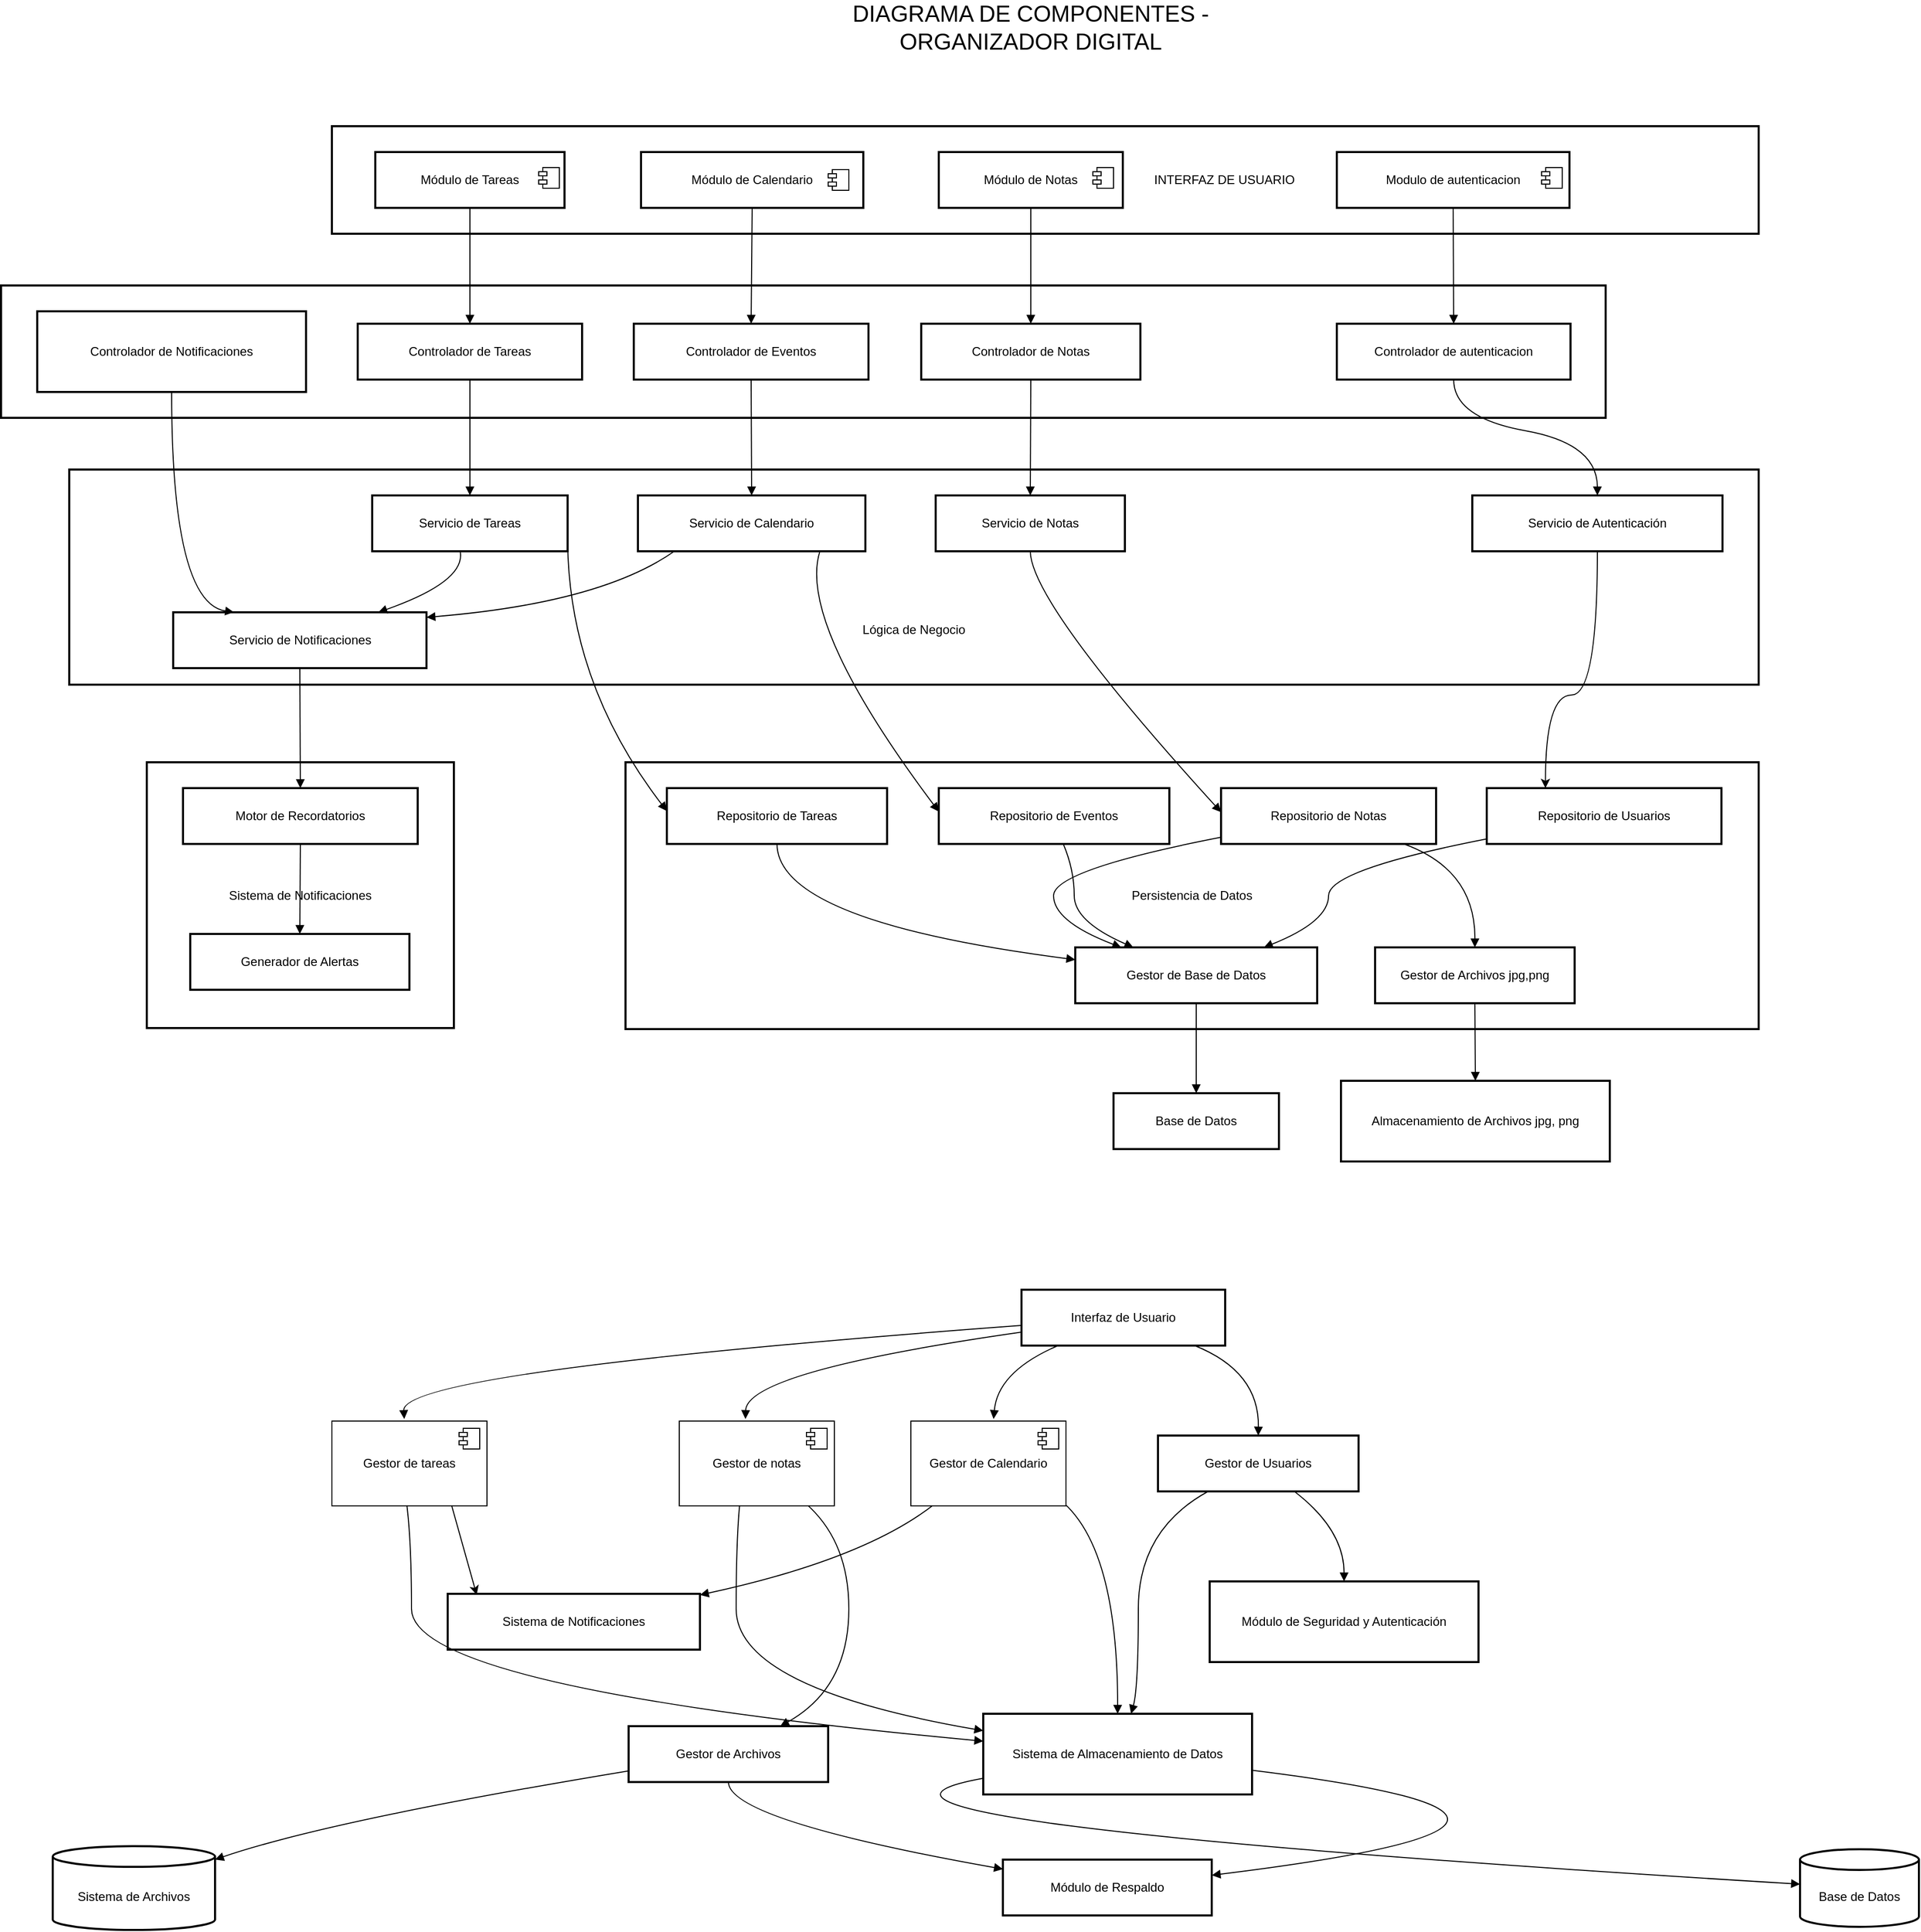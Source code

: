 <mxfile version="26.1.0">
  <diagram id="C5RBs43oDa-KdzZeNtuy" name="Page-1">
    <mxGraphModel dx="1400" dy="575" grid="1" gridSize="10" guides="1" tooltips="1" connect="1" arrows="1" fold="1" page="1" pageScale="1" pageWidth="827" pageHeight="1169" math="0" shadow="0">
      <root>
        <mxCell id="WIyWlLk6GJQsqaUBKTNV-0" />
        <mxCell id="WIyWlLk6GJQsqaUBKTNV-1" parent="WIyWlLk6GJQsqaUBKTNV-0" />
        <mxCell id="RXg9fFN52jrWRGp2dkTv-0" value="Sistema de Notificaciones" style="whiteSpace=wrap;strokeWidth=2;" parent="WIyWlLk6GJQsqaUBKTNV-1" vertex="1">
          <mxGeometry x="261" y="1135" width="297" height="257" as="geometry" />
        </mxCell>
        <mxCell id="RXg9fFN52jrWRGp2dkTv-1" value="Persistencia de Datos" style="whiteSpace=wrap;strokeWidth=2;" parent="WIyWlLk6GJQsqaUBKTNV-1" vertex="1">
          <mxGeometry x="724" y="1135" width="1096" height="258" as="geometry" />
        </mxCell>
        <mxCell id="RXg9fFN52jrWRGp2dkTv-2" value="&#xa;&#xa;&#xa;&#xa;&#xa;&#xa;&#xa;Lógica de Negocio" style="whiteSpace=wrap;strokeWidth=2;" parent="WIyWlLk6GJQsqaUBKTNV-1" vertex="1">
          <mxGeometry x="186" y="852" width="1634" height="208" as="geometry" />
        </mxCell>
        <mxCell id="RXg9fFN52jrWRGp2dkTv-3" value="Controladores" style="whiteSpace=wrap;strokeWidth=2;" parent="WIyWlLk6GJQsqaUBKTNV-1" vertex="1">
          <mxGeometry x="120" y="674" width="1552" height="128" as="geometry" />
        </mxCell>
        <mxCell id="RXg9fFN52jrWRGp2dkTv-4" value="                                                                                                        INTERFAZ DE USUARIO" style="whiteSpace=wrap;strokeWidth=2;" parent="WIyWlLk6GJQsqaUBKTNV-1" vertex="1">
          <mxGeometry x="440" y="520" width="1380" height="104" as="geometry" />
        </mxCell>
        <mxCell id="RXg9fFN52jrWRGp2dkTv-5" value="Módulo de Tareas" style="whiteSpace=wrap;strokeWidth=2;" parent="WIyWlLk6GJQsqaUBKTNV-1" vertex="1">
          <mxGeometry x="482" y="545" width="183" height="54" as="geometry" />
        </mxCell>
        <mxCell id="RXg9fFN52jrWRGp2dkTv-6" value="Módulo de Notas" style="whiteSpace=wrap;strokeWidth=2;" parent="WIyWlLk6GJQsqaUBKTNV-1" vertex="1">
          <mxGeometry x="1027" y="545" width="178" height="54" as="geometry" />
        </mxCell>
        <mxCell id="RXg9fFN52jrWRGp2dkTv-7" value="Módulo de Calendario" style="whiteSpace=wrap;strokeWidth=2;" parent="WIyWlLk6GJQsqaUBKTNV-1" vertex="1">
          <mxGeometry x="739" y="545" width="215" height="54" as="geometry" />
        </mxCell>
        <mxCell id="RXg9fFN52jrWRGp2dkTv-9" value="Modulo de autenticacion" style="whiteSpace=wrap;strokeWidth=2;" parent="WIyWlLk6GJQsqaUBKTNV-1" vertex="1">
          <mxGeometry x="1412" y="545" width="225" height="54" as="geometry" />
        </mxCell>
        <mxCell id="RXg9fFN52jrWRGp2dkTv-10" value="Controlador de Tareas" style="whiteSpace=wrap;strokeWidth=2;" parent="WIyWlLk6GJQsqaUBKTNV-1" vertex="1">
          <mxGeometry x="465" y="711" width="217" height="54" as="geometry" />
        </mxCell>
        <mxCell id="RXg9fFN52jrWRGp2dkTv-11" value="Controlador de Notas" style="whiteSpace=wrap;strokeWidth=2;" parent="WIyWlLk6GJQsqaUBKTNV-1" vertex="1">
          <mxGeometry x="1010" y="711" width="212" height="54" as="geometry" />
        </mxCell>
        <mxCell id="RXg9fFN52jrWRGp2dkTv-12" value="Controlador de Eventos" style="whiteSpace=wrap;strokeWidth=2;" parent="WIyWlLk6GJQsqaUBKTNV-1" vertex="1">
          <mxGeometry x="732" y="711" width="227" height="54" as="geometry" />
        </mxCell>
        <mxCell id="RXg9fFN52jrWRGp2dkTv-13" value="Controlador de autenticacion" style="whiteSpace=wrap;strokeWidth=2;" parent="WIyWlLk6GJQsqaUBKTNV-1" vertex="1">
          <mxGeometry x="1412" y="711" width="226" height="54" as="geometry" />
        </mxCell>
        <mxCell id="RXg9fFN52jrWRGp2dkTv-14" value="Controlador de Notificaciones" style="whiteSpace=wrap;strokeWidth=2;" parent="WIyWlLk6GJQsqaUBKTNV-1" vertex="1">
          <mxGeometry x="155" y="699" width="260" height="78" as="geometry" />
        </mxCell>
        <mxCell id="RXg9fFN52jrWRGp2dkTv-15" value="Servicio de Tareas" style="whiteSpace=wrap;strokeWidth=2;" parent="WIyWlLk6GJQsqaUBKTNV-1" vertex="1">
          <mxGeometry x="479" y="877" width="189" height="54" as="geometry" />
        </mxCell>
        <mxCell id="RXg9fFN52jrWRGp2dkTv-16" value="Servicio de Notas" style="whiteSpace=wrap;strokeWidth=2;" parent="WIyWlLk6GJQsqaUBKTNV-1" vertex="1">
          <mxGeometry x="1024" y="877" width="183" height="54" as="geometry" />
        </mxCell>
        <mxCell id="RXg9fFN52jrWRGp2dkTv-17" value="Servicio de Calendario" style="whiteSpace=wrap;strokeWidth=2;" parent="WIyWlLk6GJQsqaUBKTNV-1" vertex="1">
          <mxGeometry x="736" y="877" width="220" height="54" as="geometry" />
        </mxCell>
        <mxCell id="RXg9fFN52jrWRGp2dkTv-60" style="edgeStyle=orthogonalEdgeStyle;rounded=0;orthogonalLoop=1;jettySize=auto;html=1;exitX=0.5;exitY=1;exitDx=0;exitDy=0;entryX=0.25;entryY=0;entryDx=0;entryDy=0;curved=1;" parent="WIyWlLk6GJQsqaUBKTNV-1" source="RXg9fFN52jrWRGp2dkTv-18" target="RXg9fFN52jrWRGp2dkTv-25" edge="1">
          <mxGeometry relative="1" as="geometry">
            <Array as="points">
              <mxPoint x="1664" y="1070" />
              <mxPoint x="1614" y="1070" />
            </Array>
          </mxGeometry>
        </mxCell>
        <mxCell id="RXg9fFN52jrWRGp2dkTv-18" value="Servicio de Autenticación" style="whiteSpace=wrap;strokeWidth=2;" parent="WIyWlLk6GJQsqaUBKTNV-1" vertex="1">
          <mxGeometry x="1543" y="877" width="242" height="54" as="geometry" />
        </mxCell>
        <mxCell id="RXg9fFN52jrWRGp2dkTv-19" value="Servicio de Notificaciones" style="whiteSpace=wrap;strokeWidth=2;" parent="WIyWlLk6GJQsqaUBKTNV-1" vertex="1">
          <mxGeometry x="286.5" y="990" width="245" height="54" as="geometry" />
        </mxCell>
        <mxCell id="RXg9fFN52jrWRGp2dkTv-21" value="Gestor de Base de Datos" style="whiteSpace=wrap;strokeWidth=2;" parent="WIyWlLk6GJQsqaUBKTNV-1" vertex="1">
          <mxGeometry x="1159" y="1314" width="234" height="54" as="geometry" />
        </mxCell>
        <mxCell id="RXg9fFN52jrWRGp2dkTv-22" value="Repositorio de Tareas" style="whiteSpace=wrap;strokeWidth=2;" parent="WIyWlLk6GJQsqaUBKTNV-1" vertex="1">
          <mxGeometry x="764" y="1160" width="213" height="54" as="geometry" />
        </mxCell>
        <mxCell id="RXg9fFN52jrWRGp2dkTv-23" value="Repositorio de Notas" style="whiteSpace=wrap;strokeWidth=2;" parent="WIyWlLk6GJQsqaUBKTNV-1" vertex="1">
          <mxGeometry x="1300" y="1160" width="208" height="54" as="geometry" />
        </mxCell>
        <mxCell id="RXg9fFN52jrWRGp2dkTv-24" value="Repositorio de Eventos" style="whiteSpace=wrap;strokeWidth=2;" parent="WIyWlLk6GJQsqaUBKTNV-1" vertex="1">
          <mxGeometry x="1027" y="1160" width="223" height="54" as="geometry" />
        </mxCell>
        <mxCell id="RXg9fFN52jrWRGp2dkTv-25" value="Repositorio de Usuarios" style="whiteSpace=wrap;strokeWidth=2;" parent="WIyWlLk6GJQsqaUBKTNV-1" vertex="1">
          <mxGeometry x="1557" y="1160" width="227" height="54" as="geometry" />
        </mxCell>
        <mxCell id="RXg9fFN52jrWRGp2dkTv-26" value="Gestor de Archivos jpg,png" style="whiteSpace=wrap;strokeWidth=2;" parent="WIyWlLk6GJQsqaUBKTNV-1" vertex="1">
          <mxGeometry x="1449" y="1314" width="193" height="54" as="geometry" />
        </mxCell>
        <mxCell id="RXg9fFN52jrWRGp2dkTv-27" value="Motor de Recordatorios" style="whiteSpace=wrap;strokeWidth=2;" parent="WIyWlLk6GJQsqaUBKTNV-1" vertex="1">
          <mxGeometry x="296" y="1160" width="227" height="54" as="geometry" />
        </mxCell>
        <mxCell id="RXg9fFN52jrWRGp2dkTv-28" value="Generador de Alertas" style="whiteSpace=wrap;strokeWidth=2;" parent="WIyWlLk6GJQsqaUBKTNV-1" vertex="1">
          <mxGeometry x="303" y="1301" width="212" height="54" as="geometry" />
        </mxCell>
        <mxCell id="RXg9fFN52jrWRGp2dkTv-29" value="Base de Datos" style="whiteSpace=wrap;strokeWidth=2;" parent="WIyWlLk6GJQsqaUBKTNV-1" vertex="1">
          <mxGeometry x="1196" y="1455" width="160" height="54" as="geometry" />
        </mxCell>
        <mxCell id="RXg9fFN52jrWRGp2dkTv-30" value="Almacenamiento de Archivos jpg, png" style="whiteSpace=wrap;strokeWidth=2;" parent="WIyWlLk6GJQsqaUBKTNV-1" vertex="1">
          <mxGeometry x="1416" y="1443" width="260" height="78" as="geometry" />
        </mxCell>
        <mxCell id="RXg9fFN52jrWRGp2dkTv-31" value="" style="curved=1;startArrow=none;endArrow=block;exitX=0.5;exitY=1;entryX=0.5;entryY=0;rounded=0;" parent="WIyWlLk6GJQsqaUBKTNV-1" source="RXg9fFN52jrWRGp2dkTv-5" target="RXg9fFN52jrWRGp2dkTv-10" edge="1">
          <mxGeometry relative="1" as="geometry">
            <Array as="points" />
          </mxGeometry>
        </mxCell>
        <mxCell id="RXg9fFN52jrWRGp2dkTv-32" value="" style="curved=1;startArrow=none;endArrow=block;exitX=0.5;exitY=1;entryX=0.5;entryY=0;rounded=0;" parent="WIyWlLk6GJQsqaUBKTNV-1" source="RXg9fFN52jrWRGp2dkTv-6" target="RXg9fFN52jrWRGp2dkTv-11" edge="1">
          <mxGeometry relative="1" as="geometry">
            <Array as="points" />
          </mxGeometry>
        </mxCell>
        <mxCell id="RXg9fFN52jrWRGp2dkTv-33" value="" style="curved=1;startArrow=none;endArrow=block;exitX=0.5;exitY=1;entryX=0.5;entryY=0;rounded=0;" parent="WIyWlLk6GJQsqaUBKTNV-1" source="RXg9fFN52jrWRGp2dkTv-7" target="RXg9fFN52jrWRGp2dkTv-12" edge="1">
          <mxGeometry relative="1" as="geometry">
            <Array as="points" />
          </mxGeometry>
        </mxCell>
        <mxCell id="RXg9fFN52jrWRGp2dkTv-35" value="" style="curved=1;startArrow=none;endArrow=block;exitX=0.5;exitY=1;entryX=0.5;entryY=0;rounded=0;" parent="WIyWlLk6GJQsqaUBKTNV-1" source="RXg9fFN52jrWRGp2dkTv-9" target="RXg9fFN52jrWRGp2dkTv-13" edge="1">
          <mxGeometry relative="1" as="geometry">
            <Array as="points" />
          </mxGeometry>
        </mxCell>
        <mxCell id="RXg9fFN52jrWRGp2dkTv-36" value="" style="curved=1;startArrow=none;endArrow=block;exitX=0.5;exitY=1;entryX=0.5;entryY=0;rounded=0;" parent="WIyWlLk6GJQsqaUBKTNV-1" source="RXg9fFN52jrWRGp2dkTv-10" target="RXg9fFN52jrWRGp2dkTv-15" edge="1">
          <mxGeometry relative="1" as="geometry">
            <Array as="points" />
          </mxGeometry>
        </mxCell>
        <mxCell id="RXg9fFN52jrWRGp2dkTv-37" value="" style="curved=1;startArrow=none;endArrow=block;exitX=0.5;exitY=1;entryX=0.5;entryY=0;rounded=0;" parent="WIyWlLk6GJQsqaUBKTNV-1" source="RXg9fFN52jrWRGp2dkTv-11" target="RXg9fFN52jrWRGp2dkTv-16" edge="1">
          <mxGeometry relative="1" as="geometry">
            <Array as="points" />
          </mxGeometry>
        </mxCell>
        <mxCell id="RXg9fFN52jrWRGp2dkTv-38" value="" style="curved=1;startArrow=none;endArrow=block;exitX=0.5;exitY=1;entryX=0.5;entryY=0;rounded=0;" parent="WIyWlLk6GJQsqaUBKTNV-1" source="RXg9fFN52jrWRGp2dkTv-12" target="RXg9fFN52jrWRGp2dkTv-17" edge="1">
          <mxGeometry relative="1" as="geometry">
            <Array as="points" />
          </mxGeometry>
        </mxCell>
        <mxCell id="RXg9fFN52jrWRGp2dkTv-39" value="" style="curved=1;startArrow=none;endArrow=block;exitX=0.5;exitY=1;entryX=0.5;entryY=0;rounded=0;" parent="WIyWlLk6GJQsqaUBKTNV-1" source="RXg9fFN52jrWRGp2dkTv-13" target="RXg9fFN52jrWRGp2dkTv-18" edge="1">
          <mxGeometry relative="1" as="geometry">
            <Array as="points">
              <mxPoint x="1525" y="802" />
              <mxPoint x="1664" y="827" />
            </Array>
          </mxGeometry>
        </mxCell>
        <mxCell id="RXg9fFN52jrWRGp2dkTv-40" value="" style="curved=1;startArrow=none;endArrow=block;exitX=0.5;exitY=1;entryX=0.24;entryY=0;rounded=0;" parent="WIyWlLk6GJQsqaUBKTNV-1" source="RXg9fFN52jrWRGp2dkTv-14" target="RXg9fFN52jrWRGp2dkTv-19" edge="1">
          <mxGeometry relative="1" as="geometry">
            <Array as="points">
              <mxPoint x="285" y="981" />
            </Array>
          </mxGeometry>
        </mxCell>
        <mxCell id="RXg9fFN52jrWRGp2dkTv-41" value="" style="curved=1;startArrow=none;endArrow=block;exitX=1;exitY=0.86;entryX=0;entryY=0.41;rounded=0;" parent="WIyWlLk6GJQsqaUBKTNV-1" source="RXg9fFN52jrWRGp2dkTv-15" target="RXg9fFN52jrWRGp2dkTv-22" edge="1">
          <mxGeometry relative="1" as="geometry">
            <Array as="points">
              <mxPoint x="670" y="1060" />
            </Array>
          </mxGeometry>
        </mxCell>
        <mxCell id="RXg9fFN52jrWRGp2dkTv-42" value="" style="curved=1;startArrow=none;endArrow=block;exitX=0.5;exitY=1;entryX=0;entryY=0.43;rounded=0;" parent="WIyWlLk6GJQsqaUBKTNV-1" source="RXg9fFN52jrWRGp2dkTv-16" target="RXg9fFN52jrWRGp2dkTv-23" edge="1">
          <mxGeometry relative="1" as="geometry">
            <Array as="points">
              <mxPoint x="1116" y="981" />
            </Array>
          </mxGeometry>
        </mxCell>
        <mxCell id="RXg9fFN52jrWRGp2dkTv-43" value="" style="curved=1;startArrow=none;endArrow=block;exitX=0.8;exitY=1;entryX=0;entryY=0.42;rounded=0;" parent="WIyWlLk6GJQsqaUBKTNV-1" source="RXg9fFN52jrWRGp2dkTv-17" target="RXg9fFN52jrWRGp2dkTv-24" edge="1">
          <mxGeometry relative="1" as="geometry">
            <Array as="points">
              <mxPoint x="890" y="1000" />
            </Array>
          </mxGeometry>
        </mxCell>
        <mxCell id="RXg9fFN52jrWRGp2dkTv-45" value="" style="curved=1;startArrow=none;endArrow=block;exitX=0.5;exitY=1;entryX=0.5;entryY=0;rounded=0;" parent="WIyWlLk6GJQsqaUBKTNV-1" source="RXg9fFN52jrWRGp2dkTv-19" target="RXg9fFN52jrWRGp2dkTv-27" edge="1">
          <mxGeometry relative="1" as="geometry">
            <Array as="points" />
          </mxGeometry>
        </mxCell>
        <mxCell id="RXg9fFN52jrWRGp2dkTv-46" value="" style="curved=1;startArrow=none;endArrow=block;exitX=0.5;exitY=1;entryX=0;entryY=0.22;rounded=0;" parent="WIyWlLk6GJQsqaUBKTNV-1" source="RXg9fFN52jrWRGp2dkTv-22" target="RXg9fFN52jrWRGp2dkTv-21" edge="1">
          <mxGeometry relative="1" as="geometry">
            <Array as="points">
              <mxPoint x="871" y="1289" />
            </Array>
          </mxGeometry>
        </mxCell>
        <mxCell id="RXg9fFN52jrWRGp2dkTv-47" value="" style="curved=1;startArrow=none;endArrow=block;exitX=0;exitY=0.88;entryX=0.19;entryY=0;rounded=0;" parent="WIyWlLk6GJQsqaUBKTNV-1" source="RXg9fFN52jrWRGp2dkTv-23" target="RXg9fFN52jrWRGp2dkTv-21" edge="1">
          <mxGeometry relative="1" as="geometry">
            <Array as="points">
              <mxPoint x="1138" y="1239" />
              <mxPoint x="1138" y="1289" />
            </Array>
          </mxGeometry>
        </mxCell>
        <mxCell id="RXg9fFN52jrWRGp2dkTv-48" value="" style="curved=1;startArrow=none;endArrow=block;exitX=0.54;exitY=1;entryX=0.24;entryY=0;rounded=0;" parent="WIyWlLk6GJQsqaUBKTNV-1" source="RXg9fFN52jrWRGp2dkTv-24" target="RXg9fFN52jrWRGp2dkTv-21" edge="1">
          <mxGeometry relative="1" as="geometry">
            <Array as="points">
              <mxPoint x="1158" y="1239" />
              <mxPoint x="1158" y="1289" />
            </Array>
          </mxGeometry>
        </mxCell>
        <mxCell id="RXg9fFN52jrWRGp2dkTv-49" value="" style="curved=1;startArrow=none;endArrow=block;exitX=0;exitY=0.91;entryX=0.78;entryY=0;rounded=0;" parent="WIyWlLk6GJQsqaUBKTNV-1" source="RXg9fFN52jrWRGp2dkTv-25" target="RXg9fFN52jrWRGp2dkTv-21" edge="1">
          <mxGeometry relative="1" as="geometry">
            <Array as="points">
              <mxPoint x="1404" y="1239" />
              <mxPoint x="1404" y="1289" />
            </Array>
          </mxGeometry>
        </mxCell>
        <mxCell id="RXg9fFN52jrWRGp2dkTv-50" value="" style="curved=1;startArrow=none;endArrow=block;exitX=0.5;exitY=1;entryX=0.5;entryY=0;rounded=0;" parent="WIyWlLk6GJQsqaUBKTNV-1" source="RXg9fFN52jrWRGp2dkTv-26" target="RXg9fFN52jrWRGp2dkTv-30" edge="1">
          <mxGeometry relative="1" as="geometry">
            <Array as="points" />
          </mxGeometry>
        </mxCell>
        <mxCell id="RXg9fFN52jrWRGp2dkTv-51" value="" style="curved=1;startArrow=none;endArrow=block;exitX=0.85;exitY=1;entryX=0.5;entryY=0;rounded=0;" parent="WIyWlLk6GJQsqaUBKTNV-1" source="RXg9fFN52jrWRGp2dkTv-23" target="RXg9fFN52jrWRGp2dkTv-26" edge="1">
          <mxGeometry relative="1" as="geometry">
            <Array as="points">
              <mxPoint x="1546" y="1239" />
            </Array>
          </mxGeometry>
        </mxCell>
        <mxCell id="RXg9fFN52jrWRGp2dkTv-52" value="" style="curved=1;startArrow=none;endArrow=block;exitX=0.5;exitY=1;entryX=0.5;entryY=0;rounded=0;" parent="WIyWlLk6GJQsqaUBKTNV-1" source="RXg9fFN52jrWRGp2dkTv-27" target="RXg9fFN52jrWRGp2dkTv-28" edge="1">
          <mxGeometry relative="1" as="geometry">
            <Array as="points" />
          </mxGeometry>
        </mxCell>
        <mxCell id="RXg9fFN52jrWRGp2dkTv-53" value="" style="curved=1;startArrow=none;endArrow=block;exitX=0.45;exitY=1;entryX=0.81;entryY=0;rounded=0;" parent="WIyWlLk6GJQsqaUBKTNV-1" source="RXg9fFN52jrWRGp2dkTv-15" target="RXg9fFN52jrWRGp2dkTv-19" edge="1">
          <mxGeometry relative="1" as="geometry">
            <Array as="points">
              <mxPoint x="570" y="960" />
            </Array>
          </mxGeometry>
        </mxCell>
        <mxCell id="RXg9fFN52jrWRGp2dkTv-54" value="" style="curved=1;startArrow=none;endArrow=block;exitX=0.16;exitY=1;entryX=1;entryY=0.09;rounded=0;" parent="WIyWlLk6GJQsqaUBKTNV-1" source="RXg9fFN52jrWRGp2dkTv-17" target="RXg9fFN52jrWRGp2dkTv-19" edge="1">
          <mxGeometry relative="1" as="geometry">
            <Array as="points">
              <mxPoint x="700" y="981" />
            </Array>
          </mxGeometry>
        </mxCell>
        <mxCell id="RXg9fFN52jrWRGp2dkTv-55" value="" style="curved=1;startArrow=none;endArrow=block;exitX=0.5;exitY=1;entryX=0.5;entryY=0;rounded=0;" parent="WIyWlLk6GJQsqaUBKTNV-1" source="RXg9fFN52jrWRGp2dkTv-21" target="RXg9fFN52jrWRGp2dkTv-29" edge="1">
          <mxGeometry relative="1" as="geometry">
            <Array as="points" />
          </mxGeometry>
        </mxCell>
        <mxCell id="RXg9fFN52jrWRGp2dkTv-61" value="DIAGRAMA DE COMPONENTES - ORGANIZADOR DIGITAL" style="text;html=1;align=center;verticalAlign=middle;whiteSpace=wrap;rounded=0;fontSize=22;" parent="WIyWlLk6GJQsqaUBKTNV-1" vertex="1">
          <mxGeometry x="926" y="410" width="380" height="30" as="geometry" />
        </mxCell>
        <mxCell id="RXg9fFN52jrWRGp2dkTv-64" value="" style="shape=module;jettyWidth=8;jettyHeight=4;" parent="WIyWlLk6GJQsqaUBKTNV-1" vertex="1">
          <mxGeometry x="1610" y="560" width="20" height="20" as="geometry" />
        </mxCell>
        <mxCell id="RXg9fFN52jrWRGp2dkTv-65" value="" style="shape=module;jettyWidth=8;jettyHeight=4;" parent="WIyWlLk6GJQsqaUBKTNV-1" vertex="1">
          <mxGeometry x="1176" y="560" width="20" height="20" as="geometry" />
        </mxCell>
        <mxCell id="RXg9fFN52jrWRGp2dkTv-67" value="" style="shape=module;jettyWidth=8;jettyHeight=4;" parent="WIyWlLk6GJQsqaUBKTNV-1" vertex="1">
          <mxGeometry x="920" y="562" width="20" height="20" as="geometry" />
        </mxCell>
        <mxCell id="RXg9fFN52jrWRGp2dkTv-68" value="" style="shape=module;jettyWidth=8;jettyHeight=4;" parent="WIyWlLk6GJQsqaUBKTNV-1" vertex="1">
          <mxGeometry x="640" y="560" width="20" height="20" as="geometry" />
        </mxCell>
        <mxCell id="cwTOPx6Zc4xETRU_-IwT-5" value="Interfaz de Usuario" style="whiteSpace=wrap;strokeWidth=2;" vertex="1" parent="WIyWlLk6GJQsqaUBKTNV-1">
          <mxGeometry x="1107" y="1645" width="197" height="54" as="geometry" />
        </mxCell>
        <mxCell id="cwTOPx6Zc4xETRU_-IwT-9" value="Gestor de Usuarios" style="whiteSpace=wrap;strokeWidth=2;" vertex="1" parent="WIyWlLk6GJQsqaUBKTNV-1">
          <mxGeometry x="1239" y="1786" width="194" height="54" as="geometry" />
        </mxCell>
        <mxCell id="cwTOPx6Zc4xETRU_-IwT-11" value="Sistema de Notificaciones" style="whiteSpace=wrap;strokeWidth=2;" vertex="1" parent="WIyWlLk6GJQsqaUBKTNV-1">
          <mxGeometry x="552" y="1939" width="244" height="54" as="geometry" />
        </mxCell>
        <mxCell id="cwTOPx6Zc4xETRU_-IwT-12" value="Módulo de Seguridad y Autenticación" style="whiteSpace=wrap;strokeWidth=2;" vertex="1" parent="WIyWlLk6GJQsqaUBKTNV-1">
          <mxGeometry x="1289" y="1927" width="260" height="78" as="geometry" />
        </mxCell>
        <mxCell id="cwTOPx6Zc4xETRU_-IwT-13" value="Gestor de Archivos" style="whiteSpace=wrap;strokeWidth=2;" vertex="1" parent="WIyWlLk6GJQsqaUBKTNV-1">
          <mxGeometry x="727" y="2067" width="193" height="54" as="geometry" />
        </mxCell>
        <mxCell id="cwTOPx6Zc4xETRU_-IwT-14" value="Módulo de Respaldo" style="whiteSpace=wrap;strokeWidth=2;" vertex="1" parent="WIyWlLk6GJQsqaUBKTNV-1">
          <mxGeometry x="1089" y="2196" width="202" height="54" as="geometry" />
        </mxCell>
        <mxCell id="cwTOPx6Zc4xETRU_-IwT-15" value="Sistema de Almacenamiento de Datos" style="whiteSpace=wrap;strokeWidth=2;" vertex="1" parent="WIyWlLk6GJQsqaUBKTNV-1">
          <mxGeometry x="1070" y="2055" width="260" height="78" as="geometry" />
        </mxCell>
        <mxCell id="cwTOPx6Zc4xETRU_-IwT-16" value="Base de Datos" style="shape=cylinder3;boundedLbl=1;backgroundOutline=1;size=10;strokeWidth=2;whiteSpace=wrap;" vertex="1" parent="WIyWlLk6GJQsqaUBKTNV-1">
          <mxGeometry x="1860" y="2186" width="115" height="75" as="geometry" />
        </mxCell>
        <mxCell id="cwTOPx6Zc4xETRU_-IwT-17" value="Sistema de Archivos" style="shape=cylinder3;boundedLbl=1;backgroundOutline=1;size=10;strokeWidth=2;whiteSpace=wrap;" vertex="1" parent="WIyWlLk6GJQsqaUBKTNV-1">
          <mxGeometry x="170" y="2183" width="157" height="81" as="geometry" />
        </mxCell>
        <mxCell id="cwTOPx6Zc4xETRU_-IwT-18" value="" style="curved=1;startArrow=none;endArrow=block;exitX=0;exitY=0.64;rounded=0;" edge="1" parent="WIyWlLk6GJQsqaUBKTNV-1" source="cwTOPx6Zc4xETRU_-IwT-5">
          <mxGeometry relative="1" as="geometry">
            <Array as="points">
              <mxPoint x="507" y="1724" />
            </Array>
            <mxPoint x="510" y="1770" as="targetPoint" />
          </mxGeometry>
        </mxCell>
        <mxCell id="cwTOPx6Zc4xETRU_-IwT-19" value="" style="curved=1;startArrow=none;endArrow=block;exitX=0;exitY=0.76;rounded=0;" edge="1" parent="WIyWlLk6GJQsqaUBKTNV-1" source="cwTOPx6Zc4xETRU_-IwT-5">
          <mxGeometry relative="1" as="geometry">
            <Array as="points">
              <mxPoint x="841" y="1724" />
            </Array>
            <mxPoint x="840" y="1770" as="targetPoint" />
          </mxGeometry>
        </mxCell>
        <mxCell id="cwTOPx6Zc4xETRU_-IwT-20" value="" style="curved=1;startArrow=none;endArrow=block;exitX=0.18;exitY=1;rounded=0;" edge="1" parent="WIyWlLk6GJQsqaUBKTNV-1" source="cwTOPx6Zc4xETRU_-IwT-5">
          <mxGeometry relative="1" as="geometry">
            <Array as="points">
              <mxPoint x="1084" y="1724" />
            </Array>
            <mxPoint x="1080" y="1770" as="targetPoint" />
          </mxGeometry>
        </mxCell>
        <mxCell id="cwTOPx6Zc4xETRU_-IwT-21" value="" style="curved=1;startArrow=none;endArrow=block;exitX=0.85;exitY=1;entryX=0.5;entryY=0;rounded=0;" edge="1" parent="WIyWlLk6GJQsqaUBKTNV-1" source="cwTOPx6Zc4xETRU_-IwT-5" target="cwTOPx6Zc4xETRU_-IwT-9">
          <mxGeometry relative="1" as="geometry">
            <Array as="points">
              <mxPoint x="1337" y="1724" />
            </Array>
          </mxGeometry>
        </mxCell>
        <mxCell id="cwTOPx6Zc4xETRU_-IwT-24" value="" style="curved=1;startArrow=none;endArrow=block;exitX=0.28;exitY=1;entryX=1;entryY=0.02;rounded=0;" edge="1" parent="WIyWlLk6GJQsqaUBKTNV-1" target="cwTOPx6Zc4xETRU_-IwT-11">
          <mxGeometry relative="1" as="geometry">
            <Array as="points">
              <mxPoint x="972" y="1902" />
            </Array>
            <mxPoint x="1037.08" y="1840" as="sourcePoint" />
          </mxGeometry>
        </mxCell>
        <mxCell id="cwTOPx6Zc4xETRU_-IwT-25" value="" style="curved=1;startArrow=none;endArrow=block;exitX=0.52;exitY=1;entryX=0;entryY=0.34;rounded=0;" edge="1" parent="WIyWlLk6GJQsqaUBKTNV-1" target="cwTOPx6Zc4xETRU_-IwT-15">
          <mxGeometry relative="1" as="geometry">
            <Array as="points">
              <mxPoint x="517" y="1877" />
              <mxPoint x="517" y="2030" />
            </Array>
            <mxPoint x="510.6" y="1840" as="sourcePoint" />
          </mxGeometry>
        </mxCell>
        <mxCell id="cwTOPx6Zc4xETRU_-IwT-26" value="" style="curved=1;startArrow=none;endArrow=block;exitX=0.47;exitY=1;entryX=0;entryY=0.21;rounded=0;" edge="1" parent="WIyWlLk6GJQsqaUBKTNV-1" target="cwTOPx6Zc4xETRU_-IwT-15">
          <mxGeometry relative="1" as="geometry">
            <Array as="points">
              <mxPoint x="831" y="1877" />
              <mxPoint x="831" y="2030" />
            </Array>
            <mxPoint x="835.78" y="1840" as="sourcePoint" />
          </mxGeometry>
        </mxCell>
        <mxCell id="cwTOPx6Zc4xETRU_-IwT-27" value="" style="curved=1;startArrow=none;endArrow=block;exitX=0.73;exitY=1;entryX=0.5;entryY=0;rounded=0;" edge="1" parent="WIyWlLk6GJQsqaUBKTNV-1" target="cwTOPx6Zc4xETRU_-IwT-15">
          <mxGeometry relative="1" as="geometry">
            <Array as="points">
              <mxPoint x="1200" y="1877" />
            </Array>
            <mxPoint x="1132.03" y="1840" as="sourcePoint" />
          </mxGeometry>
        </mxCell>
        <mxCell id="cwTOPx6Zc4xETRU_-IwT-28" value="" style="curved=1;startArrow=none;endArrow=block;exitX=0.25;exitY=1;entryX=0.55;entryY=0;rounded=0;" edge="1" parent="WIyWlLk6GJQsqaUBKTNV-1" source="cwTOPx6Zc4xETRU_-IwT-9" target="cwTOPx6Zc4xETRU_-IwT-15">
          <mxGeometry relative="1" as="geometry">
            <Array as="points">
              <mxPoint x="1220" y="1877" />
              <mxPoint x="1220" y="2030" />
            </Array>
          </mxGeometry>
        </mxCell>
        <mxCell id="cwTOPx6Zc4xETRU_-IwT-30" value="" style="curved=1;startArrow=none;endArrow=block;exitX=0.74;exitY=1;entryX=0.76;entryY=0;rounded=0;" edge="1" parent="WIyWlLk6GJQsqaUBKTNV-1" target="cwTOPx6Zc4xETRU_-IwT-13">
          <mxGeometry relative="1" as="geometry">
            <Array as="points">
              <mxPoint x="940" y="1877" />
              <mxPoint x="940" y="2030" />
            </Array>
            <mxPoint x="882.76" y="1840" as="sourcePoint" />
          </mxGeometry>
        </mxCell>
        <mxCell id="cwTOPx6Zc4xETRU_-IwT-31" value="" style="curved=1;startArrow=none;endArrow=block;exitX=0;exitY=0.8;entryX=1;entryY=0.16;rounded=0;" edge="1" parent="WIyWlLk6GJQsqaUBKTNV-1" source="cwTOPx6Zc4xETRU_-IwT-13" target="cwTOPx6Zc4xETRU_-IwT-17">
          <mxGeometry relative="1" as="geometry">
            <Array as="points">
              <mxPoint x="438" y="2158" />
            </Array>
          </mxGeometry>
        </mxCell>
        <mxCell id="cwTOPx6Zc4xETRU_-IwT-32" value="" style="curved=1;startArrow=none;endArrow=block;exitX=0;exitY=0.8;entryX=0;entryY=0.45;rounded=0;" edge="1" parent="WIyWlLk6GJQsqaUBKTNV-1" source="cwTOPx6Zc4xETRU_-IwT-15" target="cwTOPx6Zc4xETRU_-IwT-16">
          <mxGeometry relative="1" as="geometry">
            <Array as="points">
              <mxPoint x="844" y="2158" />
            </Array>
          </mxGeometry>
        </mxCell>
        <mxCell id="cwTOPx6Zc4xETRU_-IwT-33" value="" style="curved=1;startArrow=none;endArrow=block;exitX=0.68;exitY=1;entryX=0.5;entryY=0;rounded=0;" edge="1" parent="WIyWlLk6GJQsqaUBKTNV-1" source="cwTOPx6Zc4xETRU_-IwT-9" target="cwTOPx6Zc4xETRU_-IwT-12">
          <mxGeometry relative="1" as="geometry">
            <Array as="points">
              <mxPoint x="1419" y="1877" />
            </Array>
          </mxGeometry>
        </mxCell>
        <mxCell id="cwTOPx6Zc4xETRU_-IwT-34" value="" style="curved=1;startArrow=none;endArrow=block;exitX=1;exitY=0.7;entryX=1;entryY=0.28;rounded=0;" edge="1" parent="WIyWlLk6GJQsqaUBKTNV-1" source="cwTOPx6Zc4xETRU_-IwT-15" target="cwTOPx6Zc4xETRU_-IwT-14">
          <mxGeometry relative="1" as="geometry">
            <Array as="points">
              <mxPoint x="1723" y="2158" />
            </Array>
          </mxGeometry>
        </mxCell>
        <mxCell id="cwTOPx6Zc4xETRU_-IwT-35" value="" style="curved=1;startArrow=none;endArrow=block;exitX=0.5;exitY=1;entryX=0;entryY=0.17;rounded=0;" edge="1" parent="WIyWlLk6GJQsqaUBKTNV-1" source="cwTOPx6Zc4xETRU_-IwT-13" target="cwTOPx6Zc4xETRU_-IwT-14">
          <mxGeometry relative="1" as="geometry">
            <Array as="points">
              <mxPoint x="824" y="2158" />
            </Array>
          </mxGeometry>
        </mxCell>
        <mxCell id="cwTOPx6Zc4xETRU_-IwT-36" style="rounded=0;orthogonalLoop=1;jettySize=auto;html=1;exitX=0.75;exitY=1;exitDx=0;exitDy=0;entryX=0.115;entryY=0.019;entryDx=0;entryDy=0;entryPerimeter=0;" edge="1" parent="WIyWlLk6GJQsqaUBKTNV-1" target="cwTOPx6Zc4xETRU_-IwT-11">
          <mxGeometry relative="1" as="geometry">
            <mxPoint x="552.0" y="1840" as="sourcePoint" />
          </mxGeometry>
        </mxCell>
        <mxCell id="cwTOPx6Zc4xETRU_-IwT-37" value="Gestor de notas" style="html=1;dropTarget=0;whiteSpace=wrap;" vertex="1" parent="WIyWlLk6GJQsqaUBKTNV-1">
          <mxGeometry x="776" y="1772" width="150" height="82" as="geometry" />
        </mxCell>
        <mxCell id="cwTOPx6Zc4xETRU_-IwT-38" value="" style="shape=module;jettyWidth=8;jettyHeight=4;" vertex="1" parent="cwTOPx6Zc4xETRU_-IwT-37">
          <mxGeometry x="1" width="20" height="20" relative="1" as="geometry">
            <mxPoint x="-27" y="7" as="offset" />
          </mxGeometry>
        </mxCell>
        <mxCell id="cwTOPx6Zc4xETRU_-IwT-39" value="Gestor de tareas" style="html=1;dropTarget=0;whiteSpace=wrap;" vertex="1" parent="WIyWlLk6GJQsqaUBKTNV-1">
          <mxGeometry x="440" y="1772" width="150" height="82" as="geometry" />
        </mxCell>
        <mxCell id="cwTOPx6Zc4xETRU_-IwT-40" value="" style="shape=module;jettyWidth=8;jettyHeight=4;" vertex="1" parent="cwTOPx6Zc4xETRU_-IwT-39">
          <mxGeometry x="1" width="20" height="20" relative="1" as="geometry">
            <mxPoint x="-27" y="7" as="offset" />
          </mxGeometry>
        </mxCell>
        <mxCell id="cwTOPx6Zc4xETRU_-IwT-41" value="Gestor de Calendario" style="html=1;dropTarget=0;whiteSpace=wrap;" vertex="1" parent="WIyWlLk6GJQsqaUBKTNV-1">
          <mxGeometry x="1000" y="1772" width="150" height="82" as="geometry" />
        </mxCell>
        <mxCell id="cwTOPx6Zc4xETRU_-IwT-42" value="" style="shape=module;jettyWidth=8;jettyHeight=4;" vertex="1" parent="cwTOPx6Zc4xETRU_-IwT-41">
          <mxGeometry x="1" width="20" height="20" relative="1" as="geometry">
            <mxPoint x="-27" y="7" as="offset" />
          </mxGeometry>
        </mxCell>
      </root>
    </mxGraphModel>
  </diagram>
</mxfile>
